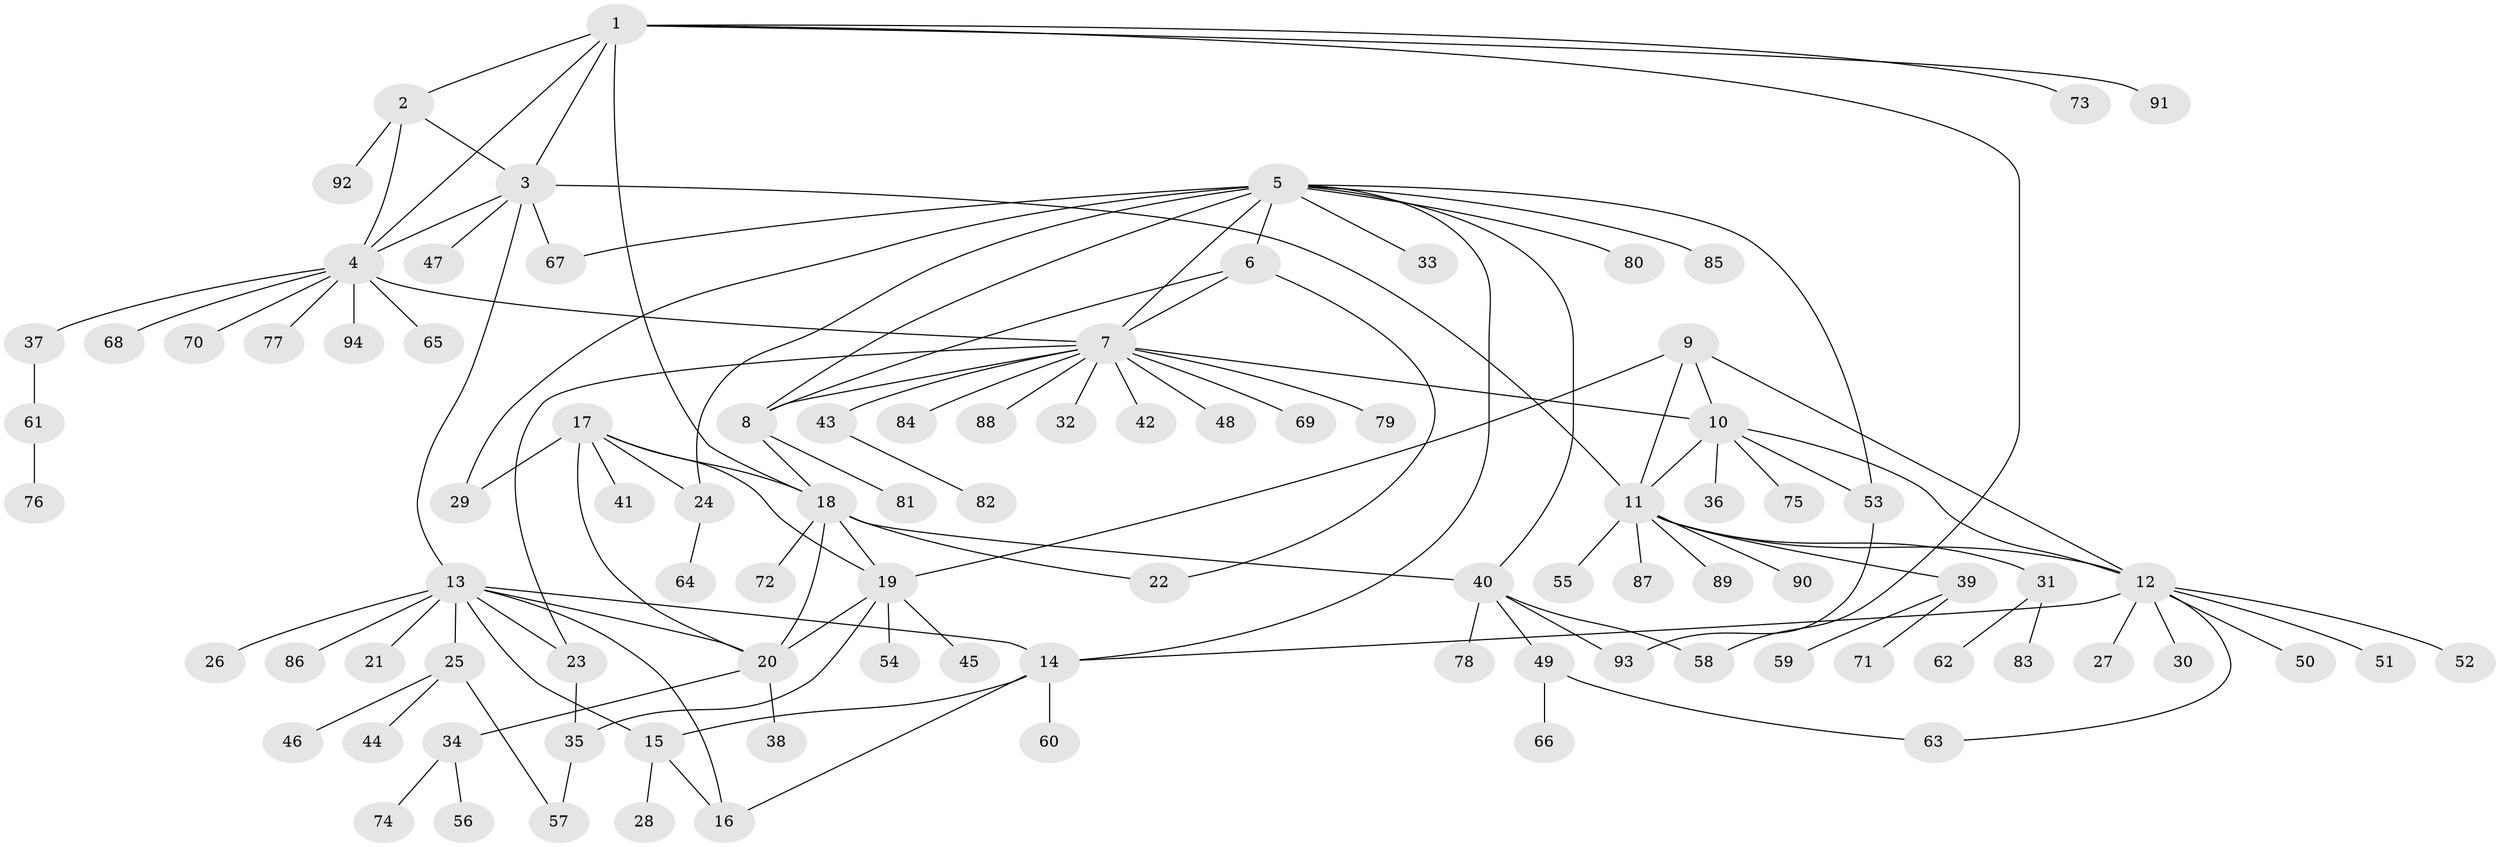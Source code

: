 // Generated by graph-tools (version 1.1) at 2025/50/03/09/25 03:50:36]
// undirected, 94 vertices, 126 edges
graph export_dot {
graph [start="1"]
  node [color=gray90,style=filled];
  1;
  2;
  3;
  4;
  5;
  6;
  7;
  8;
  9;
  10;
  11;
  12;
  13;
  14;
  15;
  16;
  17;
  18;
  19;
  20;
  21;
  22;
  23;
  24;
  25;
  26;
  27;
  28;
  29;
  30;
  31;
  32;
  33;
  34;
  35;
  36;
  37;
  38;
  39;
  40;
  41;
  42;
  43;
  44;
  45;
  46;
  47;
  48;
  49;
  50;
  51;
  52;
  53;
  54;
  55;
  56;
  57;
  58;
  59;
  60;
  61;
  62;
  63;
  64;
  65;
  66;
  67;
  68;
  69;
  70;
  71;
  72;
  73;
  74;
  75;
  76;
  77;
  78;
  79;
  80;
  81;
  82;
  83;
  84;
  85;
  86;
  87;
  88;
  89;
  90;
  91;
  92;
  93;
  94;
  1 -- 2;
  1 -- 3;
  1 -- 4;
  1 -- 18;
  1 -- 58;
  1 -- 73;
  1 -- 91;
  2 -- 3;
  2 -- 4;
  2 -- 92;
  3 -- 4;
  3 -- 11;
  3 -- 13;
  3 -- 47;
  3 -- 67;
  4 -- 7;
  4 -- 37;
  4 -- 65;
  4 -- 68;
  4 -- 70;
  4 -- 77;
  4 -- 94;
  5 -- 6;
  5 -- 7;
  5 -- 8;
  5 -- 14;
  5 -- 24;
  5 -- 29;
  5 -- 33;
  5 -- 40;
  5 -- 53;
  5 -- 67;
  5 -- 80;
  5 -- 85;
  6 -- 7;
  6 -- 8;
  6 -- 22;
  7 -- 8;
  7 -- 10;
  7 -- 23;
  7 -- 32;
  7 -- 42;
  7 -- 43;
  7 -- 48;
  7 -- 69;
  7 -- 79;
  7 -- 84;
  7 -- 88;
  8 -- 18;
  8 -- 81;
  9 -- 10;
  9 -- 11;
  9 -- 12;
  9 -- 19;
  10 -- 11;
  10 -- 12;
  10 -- 36;
  10 -- 53;
  10 -- 75;
  11 -- 12;
  11 -- 31;
  11 -- 39;
  11 -- 55;
  11 -- 87;
  11 -- 89;
  11 -- 90;
  12 -- 14;
  12 -- 27;
  12 -- 30;
  12 -- 50;
  12 -- 51;
  12 -- 52;
  12 -- 63;
  13 -- 14;
  13 -- 15;
  13 -- 16;
  13 -- 20;
  13 -- 21;
  13 -- 23;
  13 -- 25;
  13 -- 26;
  13 -- 86;
  14 -- 15;
  14 -- 16;
  14 -- 60;
  15 -- 16;
  15 -- 28;
  17 -- 18;
  17 -- 19;
  17 -- 20;
  17 -- 24;
  17 -- 29;
  17 -- 41;
  18 -- 19;
  18 -- 20;
  18 -- 22;
  18 -- 40;
  18 -- 72;
  19 -- 20;
  19 -- 35;
  19 -- 45;
  19 -- 54;
  20 -- 34;
  20 -- 38;
  23 -- 35;
  24 -- 64;
  25 -- 44;
  25 -- 46;
  25 -- 57;
  31 -- 62;
  31 -- 83;
  34 -- 56;
  34 -- 74;
  35 -- 57;
  37 -- 61;
  39 -- 59;
  39 -- 71;
  40 -- 49;
  40 -- 58;
  40 -- 78;
  40 -- 93;
  43 -- 82;
  49 -- 63;
  49 -- 66;
  53 -- 93;
  61 -- 76;
}
